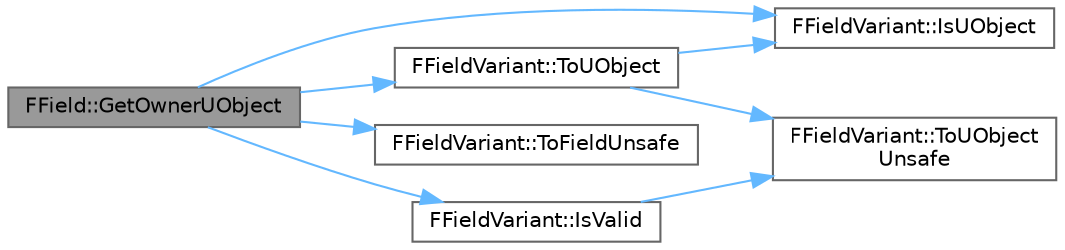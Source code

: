 digraph "FField::GetOwnerUObject"
{
 // INTERACTIVE_SVG=YES
 // LATEX_PDF_SIZE
  bgcolor="transparent";
  edge [fontname=Helvetica,fontsize=10,labelfontname=Helvetica,labelfontsize=10];
  node [fontname=Helvetica,fontsize=10,shape=box,height=0.2,width=0.4];
  rankdir="LR";
  Node1 [id="Node000001",label="FField::GetOwnerUObject",height=0.2,width=0.4,color="gray40", fillcolor="grey60", style="filled", fontcolor="black",tooltip="Goes up the outer chain to look for a UObject."];
  Node1 -> Node2 [id="edge1_Node000001_Node000002",color="steelblue1",style="solid",tooltip=" "];
  Node2 [id="Node000002",label="FFieldVariant::IsUObject",height=0.2,width=0.4,color="grey40", fillcolor="white", style="filled",URL="$d7/d01/classFFieldVariant.html#a76ff89a3f33d88ec71bff444295a2bc7",tooltip=" "];
  Node1 -> Node3 [id="edge2_Node000001_Node000003",color="steelblue1",style="solid",tooltip=" "];
  Node3 [id="Node000003",label="FFieldVariant::IsValid",height=0.2,width=0.4,color="grey40", fillcolor="white", style="filled",URL="$d7/d01/classFFieldVariant.html#a931666a592f3df396e3f0df0093d1779",tooltip=" "];
  Node3 -> Node4 [id="edge3_Node000003_Node000004",color="steelblue1",style="solid",tooltip=" "];
  Node4 [id="Node000004",label="FFieldVariant::ToUObject\lUnsafe",height=0.2,width=0.4,color="grey40", fillcolor="white", style="filled",URL="$d7/d01/classFFieldVariant.html#a0fc2286b84055b7b9407b63ef2279251",tooltip="FOR INTERNAL USE ONLY: Function that returns the owner as UObject without checking if it's actually a..."];
  Node1 -> Node5 [id="edge4_Node000001_Node000005",color="steelblue1",style="solid",tooltip=" "];
  Node5 [id="Node000005",label="FFieldVariant::ToFieldUnsafe",height=0.2,width=0.4,color="grey40", fillcolor="white", style="filled",URL="$d7/d01/classFFieldVariant.html#ad2e4ed22d3aba6f66d9eafead94067f9",tooltip="FOR INTERNAL USE ONLY: Function that returns the owner as FField without checking if it's actually an..."];
  Node1 -> Node6 [id="edge5_Node000001_Node000006",color="steelblue1",style="solid",tooltip=" "];
  Node6 [id="Node000006",label="FFieldVariant::ToUObject",height=0.2,width=0.4,color="grey40", fillcolor="white", style="filled",URL="$d7/d01/classFFieldVariant.html#a27e4184639c0346a13494b28777942de",tooltip=" "];
  Node6 -> Node2 [id="edge6_Node000006_Node000002",color="steelblue1",style="solid",tooltip=" "];
  Node6 -> Node4 [id="edge7_Node000006_Node000004",color="steelblue1",style="solid",tooltip=" "];
}
